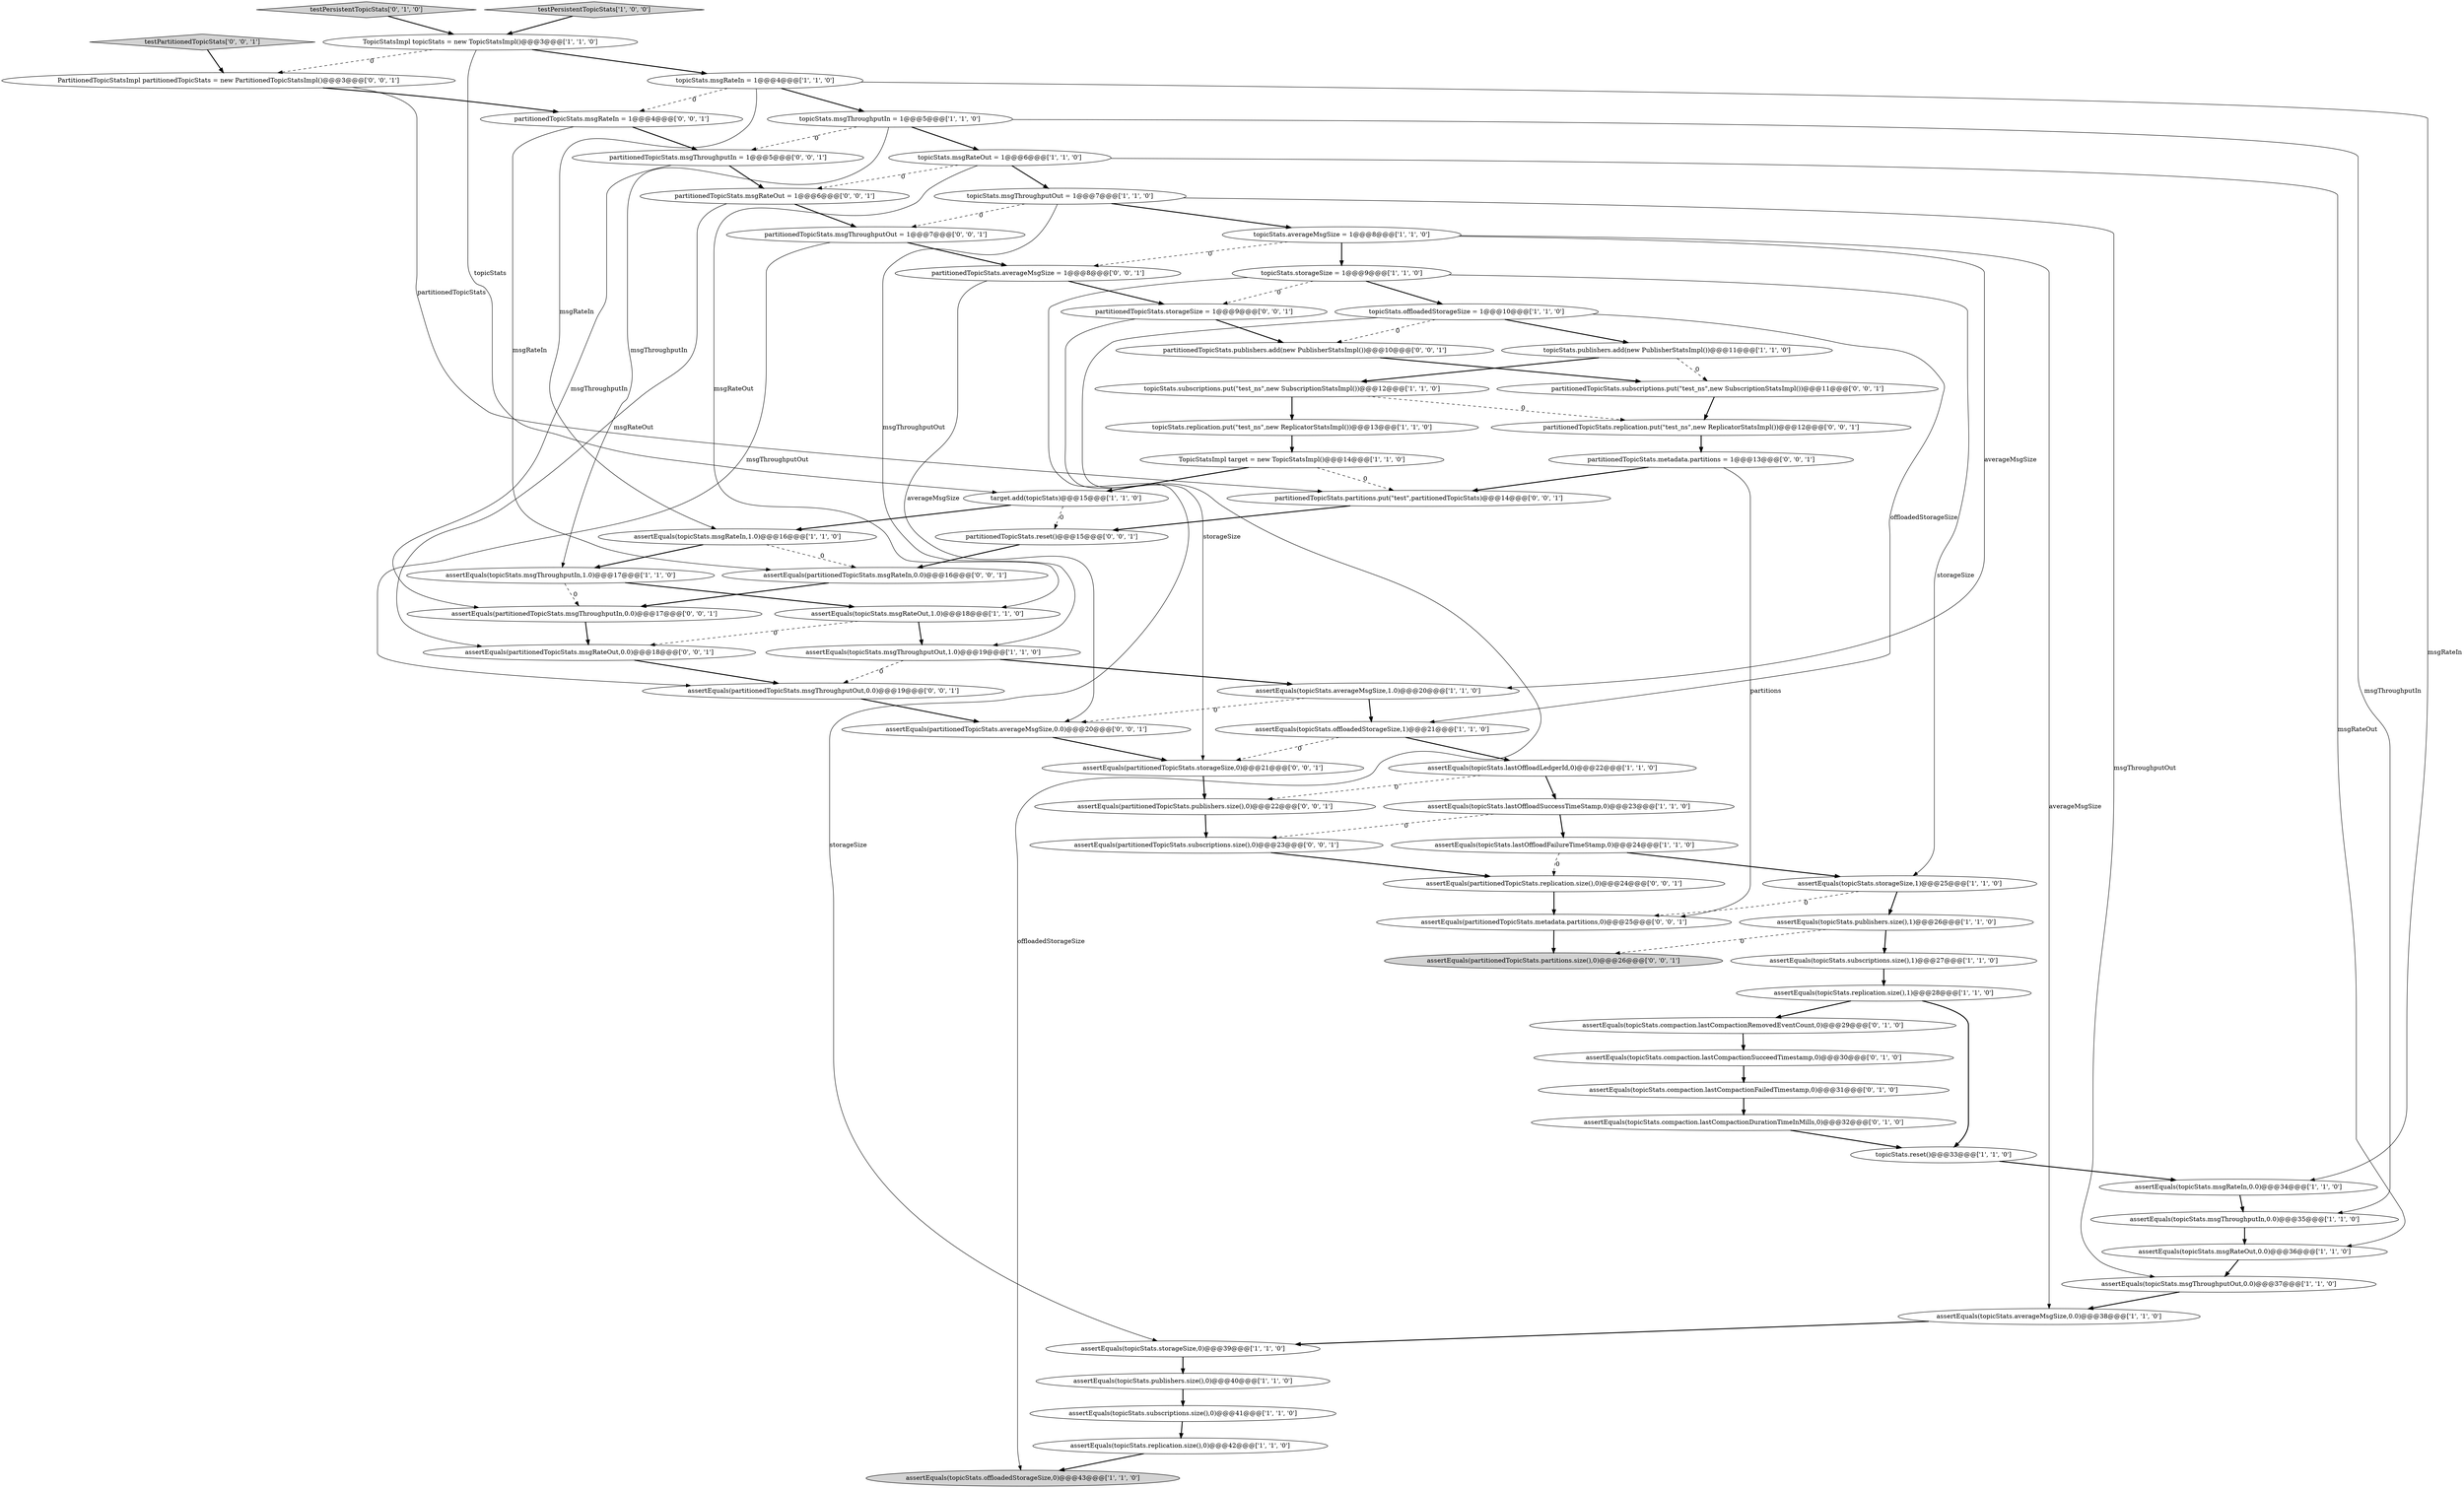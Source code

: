 digraph {
16 [style = filled, label = "assertEquals(topicStats.msgThroughputOut,1.0)@@@19@@@['1', '1', '0']", fillcolor = white, shape = ellipse image = "AAA0AAABBB1BBB"];
7 [style = filled, label = "assertEquals(topicStats.subscriptions.size(),1)@@@27@@@['1', '1', '0']", fillcolor = white, shape = ellipse image = "AAA0AAABBB1BBB"];
48 [style = filled, label = "partitionedTopicStats.replication.put(\"test_ns\",new ReplicatorStatsImpl())@@@12@@@['0', '0', '1']", fillcolor = white, shape = ellipse image = "AAA0AAABBB3BBB"];
54 [style = filled, label = "assertEquals(partitionedTopicStats.partitions.size(),0)@@@26@@@['0', '0', '1']", fillcolor = lightgray, shape = ellipse image = "AAA0AAABBB3BBB"];
57 [style = filled, label = "partitionedTopicStats.msgRateOut = 1@@@6@@@['0', '0', '1']", fillcolor = white, shape = ellipse image = "AAA0AAABBB3BBB"];
32 [style = filled, label = "assertEquals(topicStats.averageMsgSize,1.0)@@@20@@@['1', '1', '0']", fillcolor = white, shape = ellipse image = "AAA0AAABBB1BBB"];
28 [style = filled, label = "assertEquals(topicStats.lastOffloadSuccessTimeStamp,0)@@@23@@@['1', '1', '0']", fillcolor = white, shape = ellipse image = "AAA0AAABBB1BBB"];
55 [style = filled, label = "assertEquals(partitionedTopicStats.msgThroughputOut,0.0)@@@19@@@['0', '0', '1']", fillcolor = white, shape = ellipse image = "AAA0AAABBB3BBB"];
35 [style = filled, label = "topicStats.offloadedStorageSize = 1@@@10@@@['1', '1', '0']", fillcolor = white, shape = ellipse image = "AAA0AAABBB1BBB"];
34 [style = filled, label = "TopicStatsImpl topicStats = new TopicStatsImpl()@@@3@@@['1', '1', '0']", fillcolor = white, shape = ellipse image = "AAA0AAABBB1BBB"];
0 [style = filled, label = "assertEquals(topicStats.msgThroughputIn,0.0)@@@35@@@['1', '1', '0']", fillcolor = white, shape = ellipse image = "AAA0AAABBB1BBB"];
6 [style = filled, label = "assertEquals(topicStats.averageMsgSize,0.0)@@@38@@@['1', '1', '0']", fillcolor = white, shape = ellipse image = "AAA0AAABBB1BBB"];
52 [style = filled, label = "assertEquals(partitionedTopicStats.averageMsgSize,0.0)@@@20@@@['0', '0', '1']", fillcolor = white, shape = ellipse image = "AAA0AAABBB3BBB"];
10 [style = filled, label = "topicStats.publishers.add(new PublisherStatsImpl())@@@11@@@['1', '1', '0']", fillcolor = white, shape = ellipse image = "AAA0AAABBB1BBB"];
51 [style = filled, label = "partitionedTopicStats.reset()@@@15@@@['0', '0', '1']", fillcolor = white, shape = ellipse image = "AAA0AAABBB3BBB"];
40 [style = filled, label = "testPersistentTopicStats['0', '1', '0']", fillcolor = lightgray, shape = diamond image = "AAA0AAABBB2BBB"];
31 [style = filled, label = "assertEquals(topicStats.msgRateIn,0.0)@@@34@@@['1', '1', '0']", fillcolor = white, shape = ellipse image = "AAA0AAABBB1BBB"];
45 [style = filled, label = "partitionedTopicStats.metadata.partitions = 1@@@13@@@['0', '0', '1']", fillcolor = white, shape = ellipse image = "AAA0AAABBB3BBB"];
15 [style = filled, label = "topicStats.replication.put(\"test_ns\",new ReplicatorStatsImpl())@@@13@@@['1', '1', '0']", fillcolor = white, shape = ellipse image = "AAA0AAABBB1BBB"];
18 [style = filled, label = "assertEquals(topicStats.msgRateIn,1.0)@@@16@@@['1', '1', '0']", fillcolor = white, shape = ellipse image = "AAA0AAABBB1BBB"];
27 [style = filled, label = "topicStats.msgRateOut = 1@@@6@@@['1', '1', '0']", fillcolor = white, shape = ellipse image = "AAA0AAABBB1BBB"];
50 [style = filled, label = "partitionedTopicStats.partitions.put(\"test\",partitionedTopicStats)@@@14@@@['0', '0', '1']", fillcolor = white, shape = ellipse image = "AAA0AAABBB3BBB"];
43 [style = filled, label = "partitionedTopicStats.publishers.add(new PublisherStatsImpl())@@@10@@@['0', '0', '1']", fillcolor = white, shape = ellipse image = "AAA0AAABBB3BBB"];
56 [style = filled, label = "assertEquals(partitionedTopicStats.metadata.partitions,0)@@@25@@@['0', '0', '1']", fillcolor = white, shape = ellipse image = "AAA0AAABBB3BBB"];
23 [style = filled, label = "TopicStatsImpl target = new TopicStatsImpl()@@@14@@@['1', '1', '0']", fillcolor = white, shape = ellipse image = "AAA0AAABBB1BBB"];
30 [style = filled, label = "target.add(topicStats)@@@15@@@['1', '1', '0']", fillcolor = white, shape = ellipse image = "AAA0AAABBB1BBB"];
1 [style = filled, label = "testPersistentTopicStats['1', '0', '0']", fillcolor = lightgray, shape = diamond image = "AAA0AAABBB1BBB"];
47 [style = filled, label = "partitionedTopicStats.msgThroughputOut = 1@@@7@@@['0', '0', '1']", fillcolor = white, shape = ellipse image = "AAA0AAABBB3BBB"];
58 [style = filled, label = "testPartitionedTopicStats['0', '0', '1']", fillcolor = lightgray, shape = diamond image = "AAA0AAABBB3BBB"];
25 [style = filled, label = "topicStats.storageSize = 1@@@9@@@['1', '1', '0']", fillcolor = white, shape = ellipse image = "AAA0AAABBB1BBB"];
46 [style = filled, label = "assertEquals(partitionedTopicStats.storageSize,0)@@@21@@@['0', '0', '1']", fillcolor = white, shape = ellipse image = "AAA0AAABBB3BBB"];
62 [style = filled, label = "partitionedTopicStats.msgRateIn = 1@@@4@@@['0', '0', '1']", fillcolor = white, shape = ellipse image = "AAA0AAABBB3BBB"];
64 [style = filled, label = "assertEquals(partitionedTopicStats.subscriptions.size(),0)@@@23@@@['0', '0', '1']", fillcolor = white, shape = ellipse image = "AAA0AAABBB3BBB"];
14 [style = filled, label = "topicStats.msgRateIn = 1@@@4@@@['1', '1', '0']", fillcolor = white, shape = ellipse image = "AAA0AAABBB1BBB"];
11 [style = filled, label = "assertEquals(topicStats.storageSize,0)@@@39@@@['1', '1', '0']", fillcolor = white, shape = ellipse image = "AAA0AAABBB1BBB"];
13 [style = filled, label = "assertEquals(topicStats.subscriptions.size(),0)@@@41@@@['1', '1', '0']", fillcolor = white, shape = ellipse image = "AAA0AAABBB1BBB"];
17 [style = filled, label = "assertEquals(topicStats.msgThroughputIn,1.0)@@@17@@@['1', '1', '0']", fillcolor = white, shape = ellipse image = "AAA0AAABBB1BBB"];
44 [style = filled, label = "partitionedTopicStats.msgThroughputIn = 1@@@5@@@['0', '0', '1']", fillcolor = white, shape = ellipse image = "AAA0AAABBB3BBB"];
42 [style = filled, label = "assertEquals(topicStats.compaction.lastCompactionFailedTimestamp,0)@@@31@@@['0', '1', '0']", fillcolor = white, shape = ellipse image = "AAA1AAABBB2BBB"];
9 [style = filled, label = "topicStats.subscriptions.put(\"test_ns\",new SubscriptionStatsImpl())@@@12@@@['1', '1', '0']", fillcolor = white, shape = ellipse image = "AAA0AAABBB1BBB"];
2 [style = filled, label = "assertEquals(topicStats.lastOffloadFailureTimeStamp,0)@@@24@@@['1', '1', '0']", fillcolor = white, shape = ellipse image = "AAA0AAABBB1BBB"];
21 [style = filled, label = "assertEquals(topicStats.storageSize,1)@@@25@@@['1', '1', '0']", fillcolor = white, shape = ellipse image = "AAA0AAABBB1BBB"];
38 [style = filled, label = "assertEquals(topicStats.compaction.lastCompactionRemovedEventCount,0)@@@29@@@['0', '1', '0']", fillcolor = white, shape = ellipse image = "AAA1AAABBB2BBB"];
33 [style = filled, label = "topicStats.reset()@@@33@@@['1', '1', '0']", fillcolor = white, shape = ellipse image = "AAA0AAABBB1BBB"];
49 [style = filled, label = "assertEquals(partitionedTopicStats.msgThroughputIn,0.0)@@@17@@@['0', '0', '1']", fillcolor = white, shape = ellipse image = "AAA0AAABBB3BBB"];
59 [style = filled, label = "assertEquals(partitionedTopicStats.msgRateOut,0.0)@@@18@@@['0', '0', '1']", fillcolor = white, shape = ellipse image = "AAA0AAABBB3BBB"];
24 [style = filled, label = "assertEquals(topicStats.lastOffloadLedgerId,0)@@@22@@@['1', '1', '0']", fillcolor = white, shape = ellipse image = "AAA0AAABBB1BBB"];
22 [style = filled, label = "assertEquals(topicStats.offloadedStorageSize,1)@@@21@@@['1', '1', '0']", fillcolor = white, shape = ellipse image = "AAA0AAABBB1BBB"];
41 [style = filled, label = "assertEquals(topicStats.compaction.lastCompactionDurationTimeInMills,0)@@@32@@@['0', '1', '0']", fillcolor = white, shape = ellipse image = "AAA1AAABBB2BBB"];
26 [style = filled, label = "topicStats.msgThroughputOut = 1@@@7@@@['1', '1', '0']", fillcolor = white, shape = ellipse image = "AAA0AAABBB1BBB"];
61 [style = filled, label = "assertEquals(partitionedTopicStats.replication.size(),0)@@@24@@@['0', '0', '1']", fillcolor = white, shape = ellipse image = "AAA0AAABBB3BBB"];
3 [style = filled, label = "topicStats.msgThroughputIn = 1@@@5@@@['1', '1', '0']", fillcolor = white, shape = ellipse image = "AAA0AAABBB1BBB"];
29 [style = filled, label = "topicStats.averageMsgSize = 1@@@8@@@['1', '1', '0']", fillcolor = white, shape = ellipse image = "AAA0AAABBB1BBB"];
66 [style = filled, label = "assertEquals(partitionedTopicStats.msgRateIn,0.0)@@@16@@@['0', '0', '1']", fillcolor = white, shape = ellipse image = "AAA0AAABBB3BBB"];
4 [style = filled, label = "assertEquals(topicStats.offloadedStorageSize,0)@@@43@@@['1', '1', '0']", fillcolor = lightgray, shape = ellipse image = "AAA0AAABBB1BBB"];
63 [style = filled, label = "assertEquals(partitionedTopicStats.publishers.size(),0)@@@22@@@['0', '0', '1']", fillcolor = white, shape = ellipse image = "AAA0AAABBB3BBB"];
8 [style = filled, label = "assertEquals(topicStats.replication.size(),1)@@@28@@@['1', '1', '0']", fillcolor = white, shape = ellipse image = "AAA0AAABBB1BBB"];
12 [style = filled, label = "assertEquals(topicStats.msgRateOut,0.0)@@@36@@@['1', '1', '0']", fillcolor = white, shape = ellipse image = "AAA0AAABBB1BBB"];
65 [style = filled, label = "partitionedTopicStats.storageSize = 1@@@9@@@['0', '0', '1']", fillcolor = white, shape = ellipse image = "AAA0AAABBB3BBB"];
5 [style = filled, label = "assertEquals(topicStats.msgRateOut,1.0)@@@18@@@['1', '1', '0']", fillcolor = white, shape = ellipse image = "AAA0AAABBB1BBB"];
37 [style = filled, label = "assertEquals(topicStats.publishers.size(),0)@@@40@@@['1', '1', '0']", fillcolor = white, shape = ellipse image = "AAA0AAABBB1BBB"];
67 [style = filled, label = "partitionedTopicStats.averageMsgSize = 1@@@8@@@['0', '0', '1']", fillcolor = white, shape = ellipse image = "AAA0AAABBB3BBB"];
36 [style = filled, label = "assertEquals(topicStats.msgThroughputOut,0.0)@@@37@@@['1', '1', '0']", fillcolor = white, shape = ellipse image = "AAA0AAABBB1BBB"];
60 [style = filled, label = "partitionedTopicStats.subscriptions.put(\"test_ns\",new SubscriptionStatsImpl())@@@11@@@['0', '0', '1']", fillcolor = white, shape = ellipse image = "AAA0AAABBB3BBB"];
20 [style = filled, label = "assertEquals(topicStats.publishers.size(),1)@@@26@@@['1', '1', '0']", fillcolor = white, shape = ellipse image = "AAA0AAABBB1BBB"];
19 [style = filled, label = "assertEquals(topicStats.replication.size(),0)@@@42@@@['1', '1', '0']", fillcolor = white, shape = ellipse image = "AAA0AAABBB1BBB"];
53 [style = filled, label = "PartitionedTopicStatsImpl partitionedTopicStats = new PartitionedTopicStatsImpl()@@@3@@@['0', '0', '1']", fillcolor = white, shape = ellipse image = "AAA0AAABBB3BBB"];
39 [style = filled, label = "assertEquals(topicStats.compaction.lastCompactionSucceedTimestamp,0)@@@30@@@['0', '1', '0']", fillcolor = white, shape = ellipse image = "AAA1AAABBB2BBB"];
23->30 [style = bold, label=""];
44->49 [style = solid, label="msgThroughputIn"];
53->50 [style = solid, label="partitionedTopicStats"];
3->44 [style = dashed, label="0"];
14->3 [style = bold, label=""];
20->7 [style = bold, label=""];
22->24 [style = bold, label=""];
35->4 [style = solid, label="offloadedStorageSize"];
65->46 [style = solid, label="storageSize"];
58->53 [style = bold, label=""];
39->42 [style = bold, label=""];
50->51 [style = bold, label=""];
18->66 [style = dashed, label="0"];
22->46 [style = dashed, label="0"];
25->11 [style = solid, label="storageSize"];
25->35 [style = bold, label=""];
48->45 [style = bold, label=""];
25->65 [style = dashed, label="0"];
63->64 [style = bold, label=""];
2->61 [style = dashed, label="0"];
21->56 [style = dashed, label="0"];
34->14 [style = bold, label=""];
44->57 [style = bold, label=""];
46->63 [style = bold, label=""];
10->60 [style = dashed, label="0"];
28->64 [style = dashed, label="0"];
38->39 [style = bold, label=""];
5->59 [style = dashed, label="0"];
29->6 [style = solid, label="averageMsgSize"];
33->31 [style = bold, label=""];
9->48 [style = dashed, label="0"];
29->67 [style = dashed, label="0"];
35->22 [style = solid, label="offloadedStorageSize"];
57->47 [style = bold, label=""];
47->67 [style = bold, label=""];
36->6 [style = bold, label=""];
6->11 [style = bold, label=""];
53->62 [style = bold, label=""];
15->23 [style = bold, label=""];
3->0 [style = solid, label="msgThroughputIn"];
37->13 [style = bold, label=""];
51->66 [style = bold, label=""];
32->52 [style = dashed, label="0"];
21->20 [style = bold, label=""];
0->12 [style = bold, label=""];
34->53 [style = dashed, label="0"];
3->17 [style = solid, label="msgThroughputIn"];
27->26 [style = bold, label=""];
57->59 [style = solid, label="msgRateOut"];
11->37 [style = bold, label=""];
55->52 [style = bold, label=""];
25->21 [style = solid, label="storageSize"];
5->16 [style = bold, label=""];
1->34 [style = bold, label=""];
2->21 [style = bold, label=""];
23->50 [style = dashed, label="0"];
16->32 [style = bold, label=""];
27->57 [style = dashed, label="0"];
43->60 [style = bold, label=""];
26->16 [style = solid, label="msgThroughputOut"];
60->48 [style = bold, label=""];
7->8 [style = bold, label=""];
47->55 [style = solid, label="msgThroughputOut"];
49->59 [style = bold, label=""];
13->19 [style = bold, label=""];
41->33 [style = bold, label=""];
14->31 [style = solid, label="msgRateIn"];
52->46 [style = bold, label=""];
14->18 [style = solid, label="msgRateIn"];
30->18 [style = bold, label=""];
67->65 [style = bold, label=""];
16->55 [style = dashed, label="0"];
9->15 [style = bold, label=""];
66->49 [style = bold, label=""];
35->10 [style = bold, label=""];
3->27 [style = bold, label=""];
29->25 [style = bold, label=""];
8->38 [style = bold, label=""];
27->12 [style = solid, label="msgRateOut"];
42->41 [style = bold, label=""];
26->47 [style = dashed, label="0"];
35->43 [style = dashed, label="0"];
67->52 [style = solid, label="averageMsgSize"];
61->56 [style = bold, label=""];
40->34 [style = bold, label=""];
19->4 [style = bold, label=""];
29->32 [style = solid, label="averageMsgSize"];
32->22 [style = bold, label=""];
24->63 [style = dashed, label="0"];
34->30 [style = solid, label="topicStats"];
45->50 [style = bold, label=""];
26->29 [style = bold, label=""];
28->2 [style = bold, label=""];
20->54 [style = dashed, label="0"];
26->36 [style = solid, label="msgThroughputOut"];
30->51 [style = dashed, label="0"];
14->62 [style = dashed, label="0"];
10->9 [style = bold, label=""];
17->49 [style = dashed, label="0"];
62->44 [style = bold, label=""];
64->61 [style = bold, label=""];
56->54 [style = bold, label=""];
65->43 [style = bold, label=""];
45->56 [style = solid, label="partitions"];
62->66 [style = solid, label="msgRateIn"];
59->55 [style = bold, label=""];
27->5 [style = solid, label="msgRateOut"];
18->17 [style = bold, label=""];
24->28 [style = bold, label=""];
8->33 [style = bold, label=""];
12->36 [style = bold, label=""];
17->5 [style = bold, label=""];
31->0 [style = bold, label=""];
}
